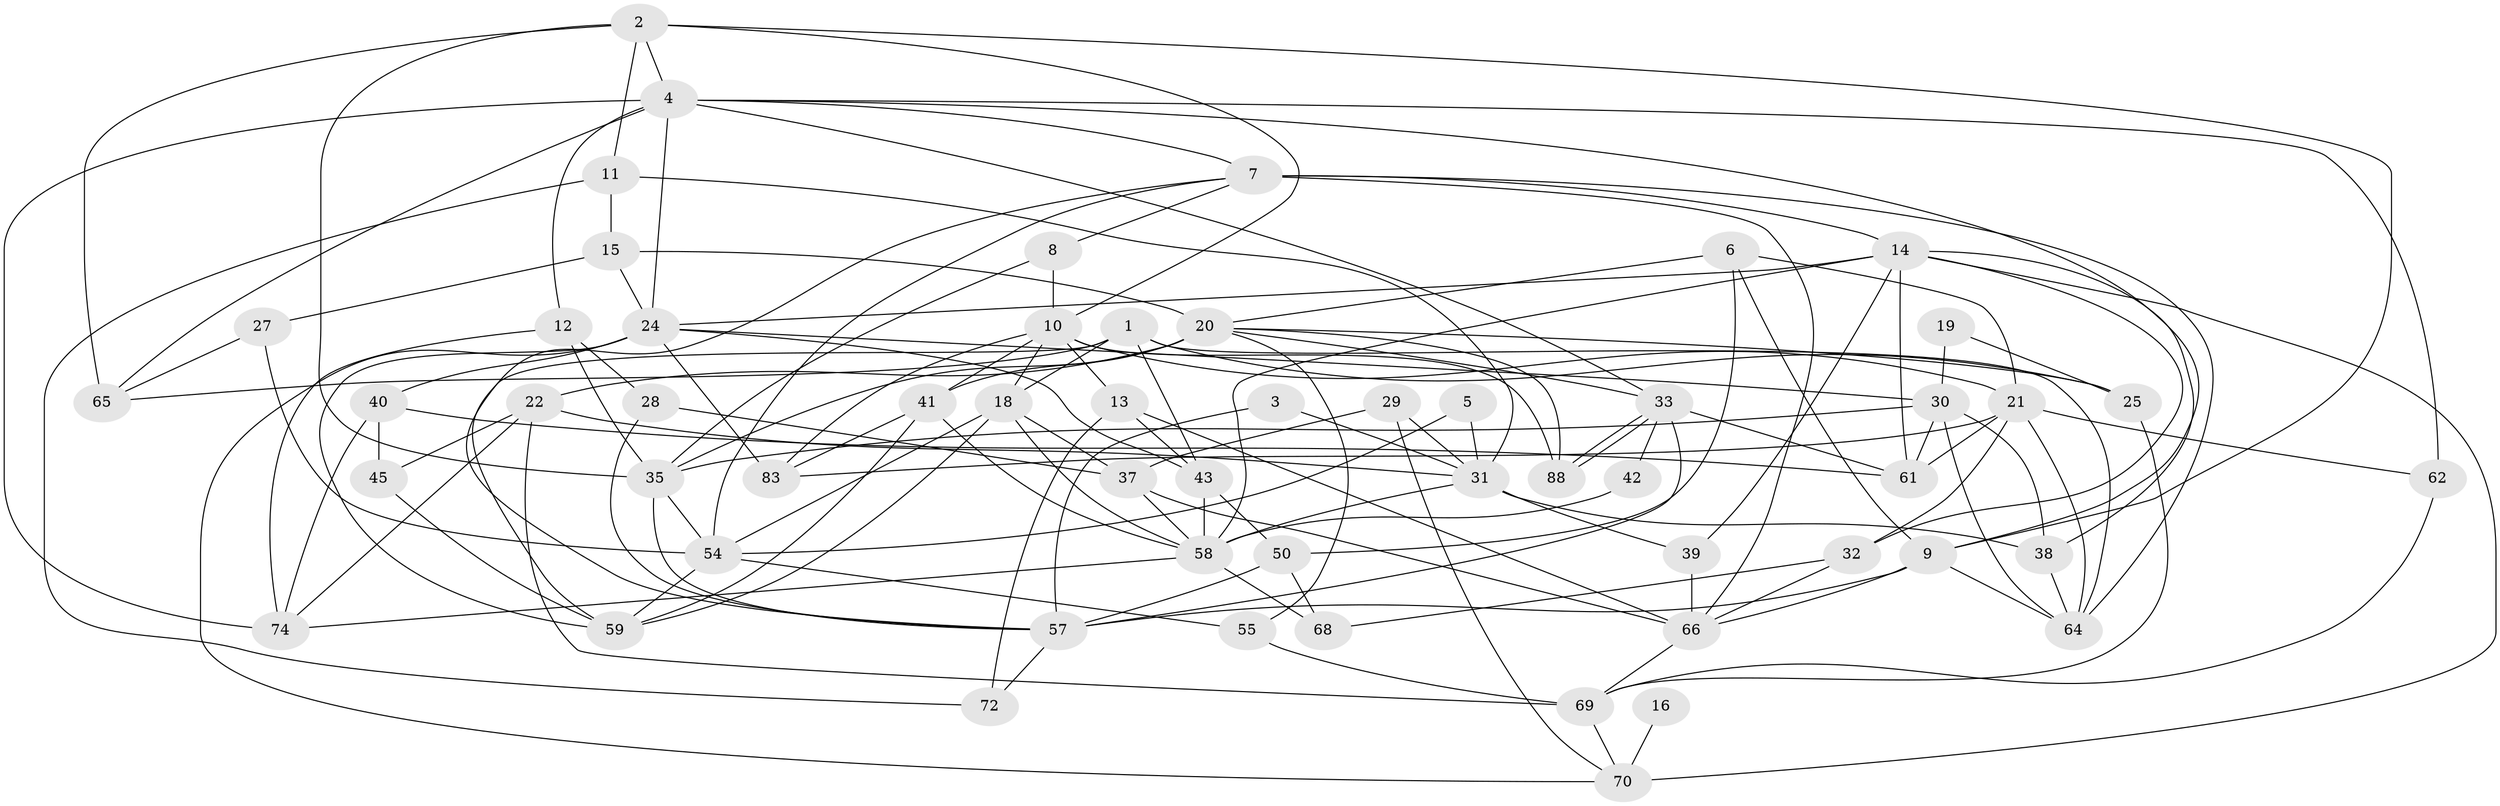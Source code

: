 // original degree distribution, {4: 0.28888888888888886, 3: 0.28888888888888886, 2: 0.1111111111111111, 5: 0.17777777777777778, 6: 0.1, 9: 0.011111111111111112, 7: 0.011111111111111112, 8: 0.011111111111111112}
// Generated by graph-tools (version 1.1) at 2025/41/03/06/25 10:41:59]
// undirected, 57 vertices, 142 edges
graph export_dot {
graph [start="1"]
  node [color=gray90,style=filled];
  1 [super="+26"];
  2 [super="+49"];
  3;
  4 [super="+78"];
  5;
  6;
  7 [super="+60"];
  8;
  9 [super="+48"];
  10 [super="+34"];
  11 [super="+17"];
  12;
  13;
  14 [super="+53"];
  15 [super="+56"];
  16;
  18;
  19;
  20 [super="+80"];
  21 [super="+73"];
  22 [super="+23"];
  24 [super="+47"];
  25;
  27 [super="+51"];
  28;
  29;
  30 [super="+52"];
  31 [super="+79"];
  32 [super="+36"];
  33 [super="+44"];
  35 [super="+89"];
  37 [super="+87"];
  38 [super="+85"];
  39;
  40 [super="+63"];
  41 [super="+46"];
  42;
  43 [super="+76"];
  45;
  50 [super="+82"];
  54 [super="+67"];
  55;
  57 [super="+75"];
  58 [super="+71"];
  59 [super="+81"];
  61 [super="+86"];
  62;
  64;
  65;
  66 [super="+77"];
  68;
  69;
  70 [super="+90"];
  72;
  74 [super="+84"];
  83;
  88;
  1 -- 64;
  1 -- 25;
  1 -- 43;
  1 -- 65;
  1 -- 18;
  1 -- 59;
  2 -- 35;
  2 -- 9;
  2 -- 65;
  2 -- 10;
  2 -- 11;
  2 -- 4;
  3 -- 31 [weight=2];
  3 -- 57;
  4 -- 74;
  4 -- 65;
  4 -- 33;
  4 -- 7;
  4 -- 9;
  4 -- 12;
  4 -- 24;
  4 -- 62;
  5 -- 54;
  5 -- 31;
  6 -- 9;
  6 -- 20;
  6 -- 50;
  6 -- 21;
  7 -- 66;
  7 -- 57;
  7 -- 64;
  7 -- 8;
  7 -- 54;
  7 -- 14;
  8 -- 10;
  8 -- 35;
  9 -- 64;
  9 -- 66;
  9 -- 57;
  10 -- 18;
  10 -- 13;
  10 -- 83;
  10 -- 21;
  10 -- 88;
  10 -- 41;
  11 -- 15;
  11 -- 72;
  11 -- 31 [weight=2];
  12 -- 28;
  12 -- 74;
  12 -- 35;
  13 -- 72;
  13 -- 43;
  13 -- 66;
  14 -- 24;
  14 -- 32;
  14 -- 38;
  14 -- 39;
  14 -- 58;
  14 -- 61;
  14 -- 70;
  15 -- 27;
  15 -- 20 [weight=2];
  15 -- 24;
  16 -- 70 [weight=2];
  18 -- 59;
  18 -- 37;
  18 -- 54;
  18 -- 58;
  19 -- 25;
  19 -- 30;
  20 -- 22;
  20 -- 33;
  20 -- 55;
  20 -- 41;
  20 -- 88;
  20 -- 25;
  20 -- 35 [weight=2];
  21 -- 64;
  21 -- 62;
  21 -- 61;
  21 -- 83;
  21 -- 32;
  22 -- 45;
  22 -- 74;
  22 -- 69;
  22 -- 31;
  24 -- 30;
  24 -- 70;
  24 -- 83;
  24 -- 59;
  24 -- 40;
  24 -- 43;
  25 -- 69;
  27 -- 54;
  27 -- 65;
  28 -- 37;
  28 -- 57;
  29 -- 70;
  29 -- 31;
  29 -- 37;
  30 -- 35;
  30 -- 64;
  30 -- 38;
  30 -- 61;
  31 -- 39;
  31 -- 58;
  31 -- 38;
  32 -- 66;
  32 -- 68;
  33 -- 88;
  33 -- 88;
  33 -- 57;
  33 -- 61;
  33 -- 42;
  35 -- 54;
  35 -- 57;
  37 -- 66;
  37 -- 58;
  38 -- 64;
  39 -- 66;
  40 -- 45;
  40 -- 61;
  40 -- 74;
  41 -- 83;
  41 -- 58;
  41 -- 59;
  42 -- 58;
  43 -- 58;
  43 -- 50;
  45 -- 59;
  50 -- 57;
  50 -- 68;
  54 -- 59;
  54 -- 55;
  55 -- 69;
  57 -- 72;
  58 -- 68;
  58 -- 74;
  62 -- 69;
  66 -- 69;
  69 -- 70;
}
